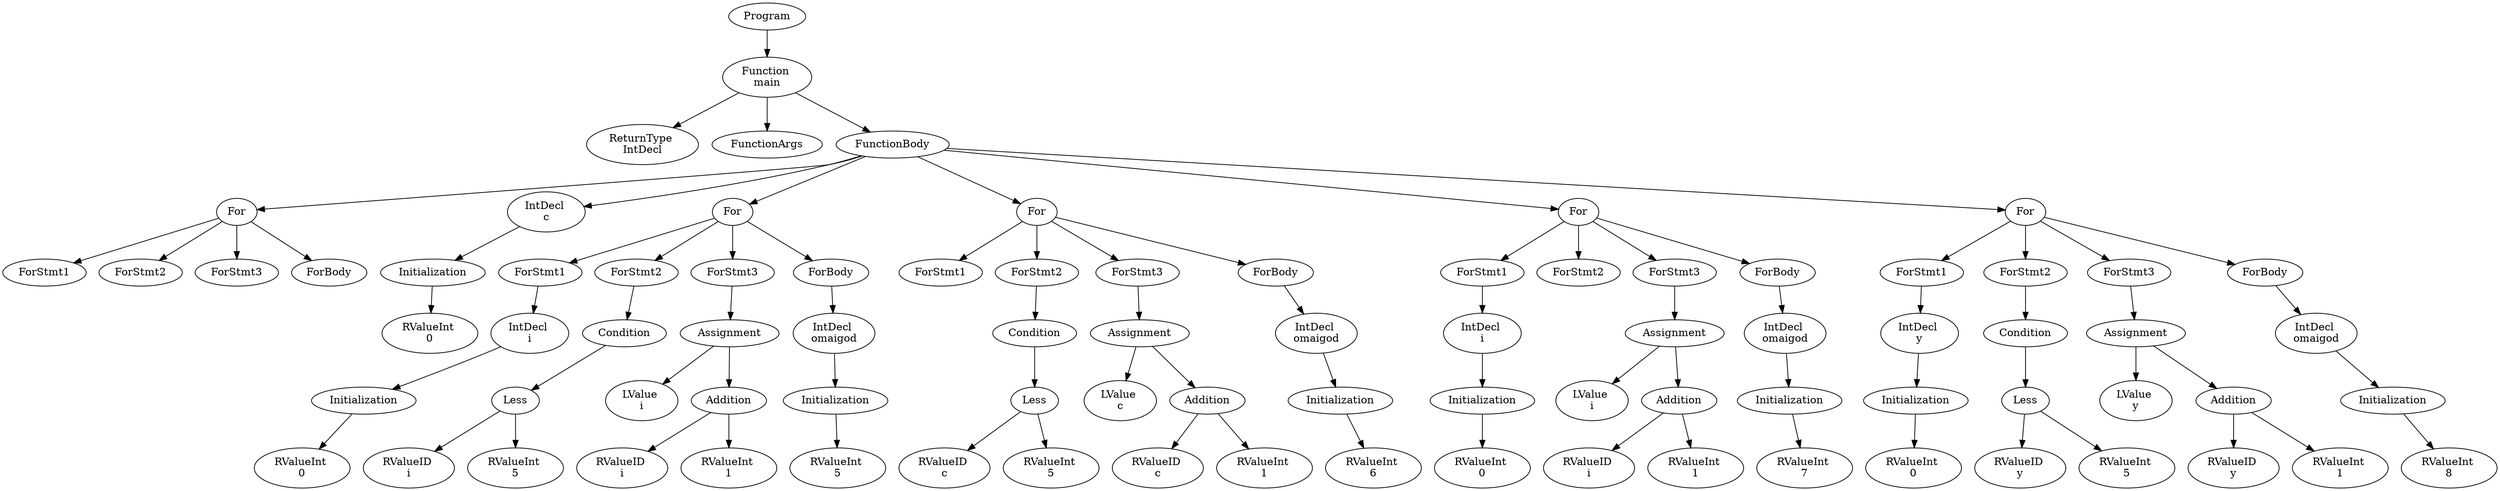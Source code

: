digraph AST {
1 [label="Program"];
2 [label="Function \nmain"];
3 [label="ReturnType \nIntDecl"];
4 [label="FunctionArgs"];
5 [label="FunctionBody"];
6 [label="For"];
7 [label="ForStmt1"];
8 [label="ForStmt2"];
9 [label="ForStmt3"];
10 [label="ForBody"];
6 -> 7;
6 -> 8;
6 -> 9;
6 -> 10;
11 [label="IntDecl \nc"];
12 [label="Initialization"];
13 [label="RValueInt \n0"];
12 -> 13;
11 -> 12;
14 [label="For"];
15 [label="ForStmt1"];
16 [label="IntDecl \ni"];
17 [label="Initialization"];
18 [label="RValueInt \n0"];
17 -> 18;
16 -> 17;
15 -> 16;
19 [label="ForStmt2"];
20 [label="Condition"];
21 [label="Less"];
22 [label="RValueID \ni"];
23 [label="RValueInt \n5"];
21 -> 22;
21 -> 23;
20 -> 21;
19 -> 20;
24 [label="ForStmt3"];
25 [label="Assignment"];
26 [label="LValue \ni"];
27 [label="Addition"];
28 [label="RValueID \ni"];
29 [label="RValueInt \n1"];
27 -> 28;
27 -> 29;
25 -> 26;
25 -> 27;
24 -> 25;
30 [label="ForBody"];
31 [label="IntDecl \nomaigod"];
32 [label="Initialization"];
33 [label="RValueInt \n5"];
32 -> 33;
31 -> 32;
30 -> 31;
14 -> 15;
14 -> 19;
14 -> 24;
14 -> 30;
34 [label="For"];
35 [label="ForStmt1"];
36 [label="ForStmt2"];
37 [label="Condition"];
38 [label="Less"];
39 [label="RValueID \nc"];
40 [label="RValueInt \n5"];
38 -> 39;
38 -> 40;
37 -> 38;
36 -> 37;
41 [label="ForStmt3"];
42 [label="Assignment"];
43 [label="LValue \nc"];
44 [label="Addition"];
45 [label="RValueID \nc"];
46 [label="RValueInt \n1"];
44 -> 45;
44 -> 46;
42 -> 43;
42 -> 44;
41 -> 42;
47 [label="ForBody"];
48 [label="IntDecl \nomaigod"];
49 [label="Initialization"];
50 [label="RValueInt \n6"];
49 -> 50;
48 -> 49;
47 -> 48;
34 -> 35;
34 -> 36;
34 -> 41;
34 -> 47;
51 [label="For"];
52 [label="ForStmt1"];
53 [label="IntDecl \ni"];
54 [label="Initialization"];
55 [label="RValueInt \n0"];
54 -> 55;
53 -> 54;
52 -> 53;
56 [label="ForStmt2"];
57 [label="ForStmt3"];
58 [label="Assignment"];
59 [label="LValue \ni"];
60 [label="Addition"];
61 [label="RValueID \ni"];
62 [label="RValueInt \n1"];
60 -> 61;
60 -> 62;
58 -> 59;
58 -> 60;
57 -> 58;
63 [label="ForBody"];
64 [label="IntDecl \nomaigod"];
65 [label="Initialization"];
66 [label="RValueInt \n7"];
65 -> 66;
64 -> 65;
63 -> 64;
51 -> 52;
51 -> 56;
51 -> 57;
51 -> 63;
67 [label="For"];
68 [label="ForStmt1"];
69 [label="IntDecl \ny"];
70 [label="Initialization"];
71 [label="RValueInt \n0"];
70 -> 71;
69 -> 70;
68 -> 69;
72 [label="ForStmt2"];
73 [label="Condition"];
74 [label="Less"];
75 [label="RValueID \ny"];
76 [label="RValueInt \n5"];
74 -> 75;
74 -> 76;
73 -> 74;
72 -> 73;
77 [label="ForStmt3"];
78 [label="Assignment"];
79 [label="LValue \ny"];
80 [label="Addition"];
81 [label="RValueID \ny"];
82 [label="RValueInt \n1"];
80 -> 81;
80 -> 82;
78 -> 79;
78 -> 80;
77 -> 78;
83 [label="ForBody"];
84 [label="IntDecl \nomaigod"];
85 [label="Initialization"];
86 [label="RValueInt \n8"];
85 -> 86;
84 -> 85;
83 -> 84;
67 -> 68;
67 -> 72;
67 -> 77;
67 -> 83;
5 -> 6;
5 -> 11;
5 -> 14;
5 -> 34;
5 -> 51;
5 -> 67;
2 -> 3;
2 -> 4;
2 -> 5;
1 -> 2;
}